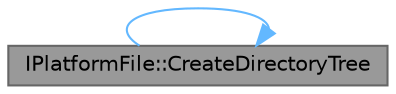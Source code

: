 digraph "IPlatformFile::CreateDirectoryTree"
{
 // INTERACTIVE_SVG=YES
 // LATEX_PDF_SIZE
  bgcolor="transparent";
  edge [fontname=Helvetica,fontsize=10,labelfontname=Helvetica,labelfontsize=10];
  node [fontname=Helvetica,fontsize=10,shape=box,height=0.2,width=0.4];
  rankdir="LR";
  Node1 [id="Node000001",label="IPlatformFile::CreateDirectoryTree",height=0.2,width=0.4,color="gray40", fillcolor="grey60", style="filled", fontcolor="black",tooltip="Create a directory, including any parent directories and return true if the directory was created or ..."];
  Node1 -> Node1 [id="edge1_Node000001_Node000001",color="steelblue1",style="solid",tooltip=" "];
}
